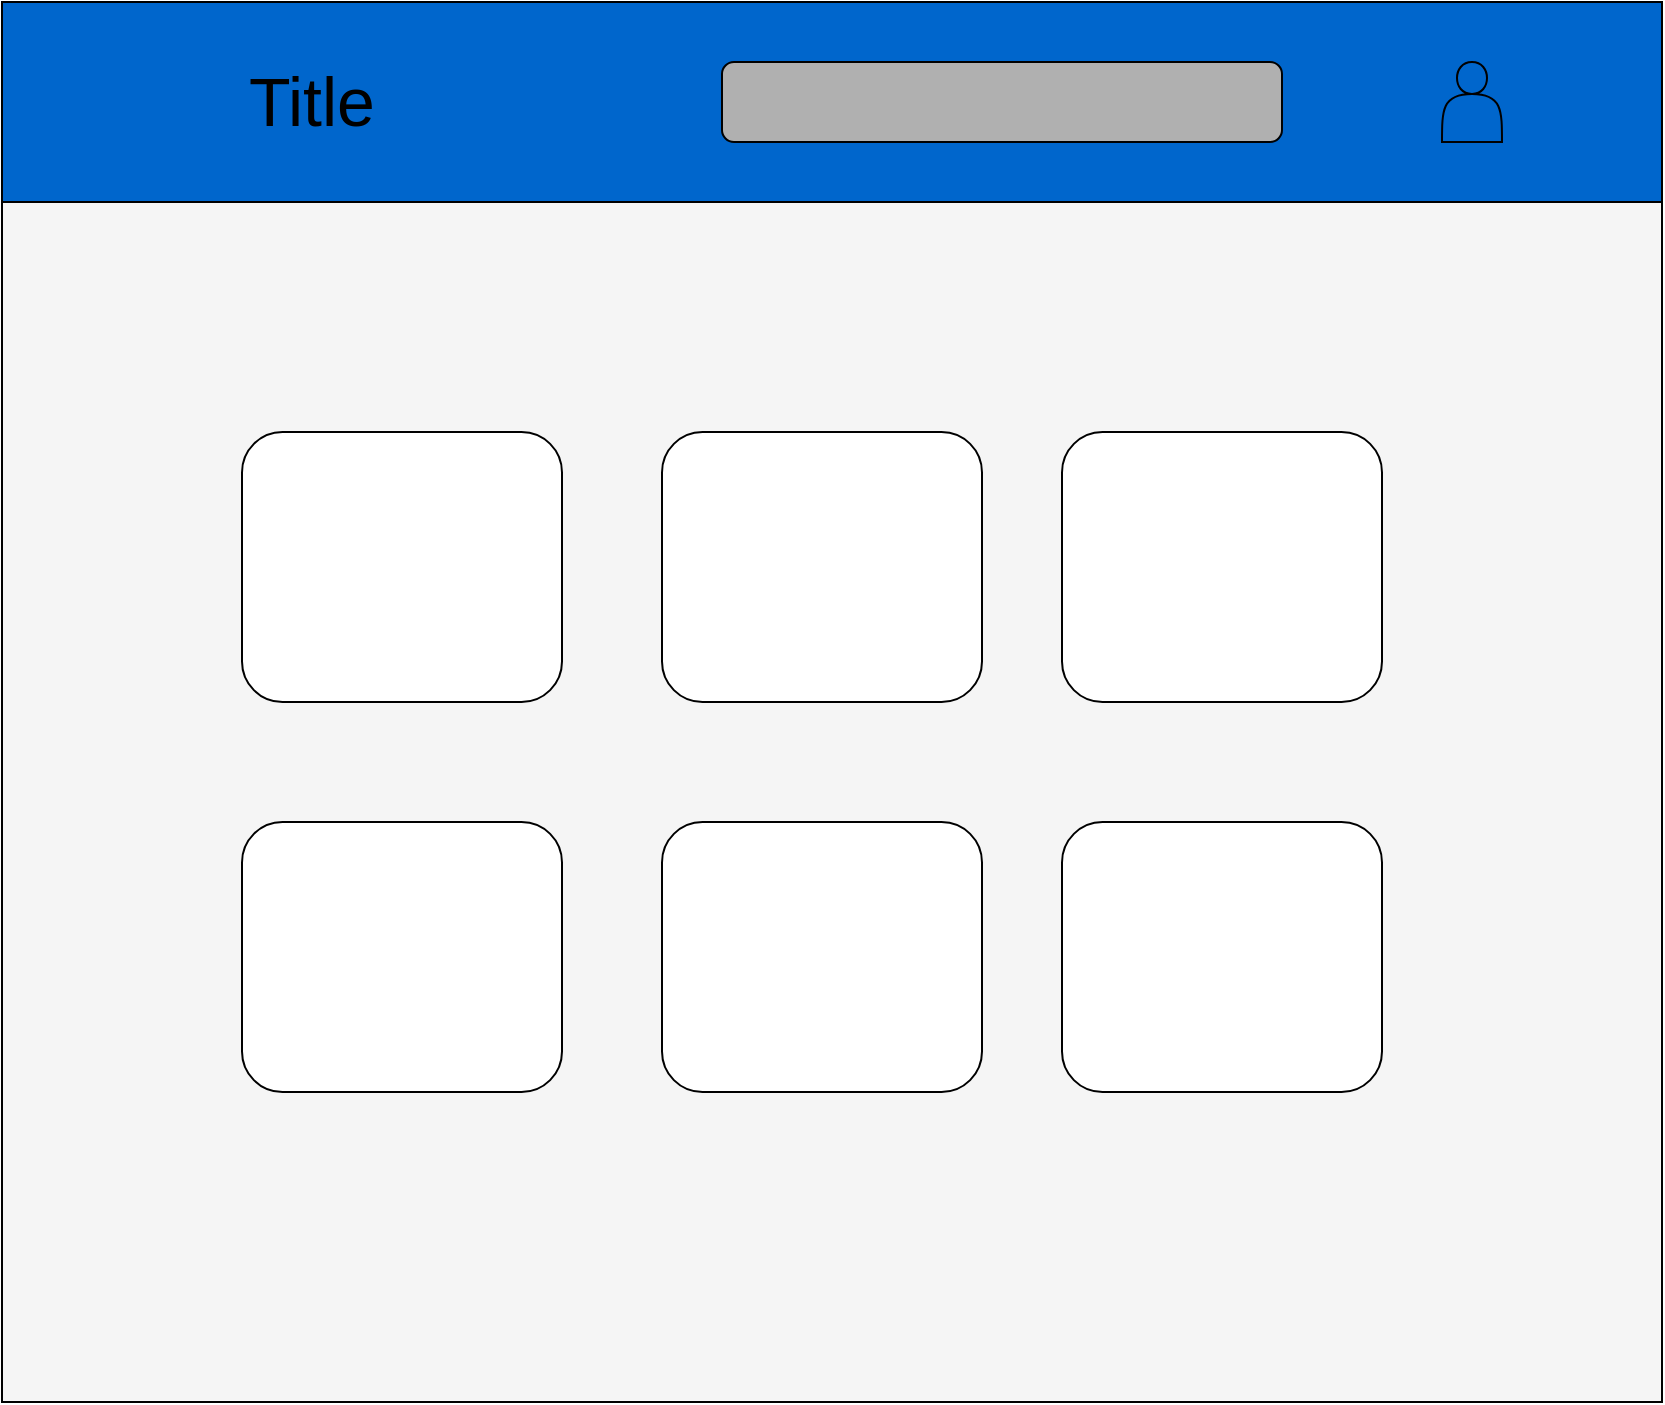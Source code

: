 <mxfile>
    <diagram id="UtecZWzjPOYYkwUr2HrU" name="Page-1">
        <mxGraphModel dx="326" dy="357" grid="1" gridSize="10" guides="1" tooltips="1" connect="1" arrows="1" fold="1" page="1" pageScale="1" pageWidth="827" pageHeight="1169" math="0" shadow="0">
            <root>
                <mxCell id="0"/>
                <mxCell id="1" parent="0"/>
                <mxCell id="0KkjJYdTAIR5asY3VPLA-1" value="" style="rounded=0;whiteSpace=wrap;html=1;fillColor=#F5F5F5;" parent="1" vertex="1">
                    <mxGeometry x="10" y="60" width="830" height="700" as="geometry"/>
                </mxCell>
                <mxCell id="0KkjJYdTAIR5asY3VPLA-2" value="" style="rounded=0;whiteSpace=wrap;html=1;fillColor=#0066CC;" parent="1" vertex="1">
                    <mxGeometry x="10" y="60" width="830" height="100" as="geometry"/>
                </mxCell>
                <mxCell id="0KkjJYdTAIR5asY3VPLA-3" value="" style="rounded=1;whiteSpace=wrap;html=1;fillColor=#FFFFFF;" parent="1" vertex="1">
                    <mxGeometry x="130" y="275" width="160" height="135" as="geometry"/>
                </mxCell>
                <mxCell id="0KkjJYdTAIR5asY3VPLA-15" value="" style="shape=image;html=1;verticalAlign=top;verticalLabelPosition=bottom;labelBackgroundColor=#ffffff;imageAspect=0;aspect=fixed;image=https://cdn1.iconfinder.com/data/icons/locations-redesign/48/Games1-128.png;fillColor=#99FF99;" vertex="1" parent="1">
                    <mxGeometry x="30" y="65" width="90" height="90" as="geometry"/>
                </mxCell>
                <mxCell id="0KkjJYdTAIR5asY3VPLA-16" value="&lt;span style=&quot;font-size: 34px&quot;&gt;Title&lt;/span&gt;" style="text;html=1;strokeColor=none;fillColor=none;align=center;verticalAlign=middle;whiteSpace=wrap;rounded=0;" vertex="1" parent="1">
                    <mxGeometry x="120" y="95" width="90" height="30" as="geometry"/>
                </mxCell>
                <mxCell id="0KkjJYdTAIR5asY3VPLA-25" value="" style="rounded=1;whiteSpace=wrap;html=1;fillColor=#B0B0B0;" vertex="1" parent="1">
                    <mxGeometry x="370" y="90" width="280" height="40" as="geometry"/>
                </mxCell>
                <mxCell id="0KkjJYdTAIR5asY3VPLA-26" value="" style="shape=image;html=1;verticalAlign=top;verticalLabelPosition=bottom;labelBackgroundColor=#ffffff;imageAspect=0;aspect=fixed;image=https://cdn3.iconfinder.com/data/icons/google-material-design-icons/48/ic_search_48px-128.png;fillColor=#333333;fontColor=#FFFFFF;" vertex="1" parent="1">
                    <mxGeometry x="610" y="97.5" width="25" height="25" as="geometry"/>
                </mxCell>
                <mxCell id="0KkjJYdTAIR5asY3VPLA-27" value="" style="shape=image;html=1;verticalAlign=top;verticalLabelPosition=bottom;labelBackgroundColor=#ffffff;imageAspect=0;aspect=fixed;image=https://cdn4.iconfinder.com/data/icons/glyphs/24/icons_settings-128.png;fontColor=#FFFFFF;fillColor=#B0B0B0;" vertex="1" parent="1">
                    <mxGeometry x="770" y="85" width="50" height="50" as="geometry"/>
                </mxCell>
                <mxCell id="0KkjJYdTAIR5asY3VPLA-28" value="" style="shape=image;html=1;verticalAlign=top;verticalLabelPosition=bottom;labelBackgroundColor=#ffffff;imageAspect=0;aspect=fixed;image=https://cdn4.iconfinder.com/data/icons/basic-ui-2-line/32/bell-dot-notification-notify-ring-128.png;fontColor=#FFFFFF;fillColor=#B0B0B0;" vertex="1" parent="1">
                    <mxGeometry x="670" y="85" width="50" height="50" as="geometry"/>
                </mxCell>
                <mxCell id="0KkjJYdTAIR5asY3VPLA-30" value="" style="shape=actor;whiteSpace=wrap;html=1;fontColor=#FFFFFF;fillColor=none;" vertex="1" parent="1">
                    <mxGeometry x="730" y="90" width="30" height="40" as="geometry"/>
                </mxCell>
                <mxCell id="0KkjJYdTAIR5asY3VPLA-31" value="" style="rounded=1;whiteSpace=wrap;html=1;fillColor=#FFFFFF;" vertex="1" parent="1">
                    <mxGeometry x="340" y="275" width="160" height="135" as="geometry"/>
                </mxCell>
                <mxCell id="0KkjJYdTAIR5asY3VPLA-32" value="" style="rounded=1;whiteSpace=wrap;html=1;fillColor=#FFFFFF;" vertex="1" parent="1">
                    <mxGeometry x="540" y="275" width="160" height="135" as="geometry"/>
                </mxCell>
                <mxCell id="0KkjJYdTAIR5asY3VPLA-33" value="" style="rounded=1;whiteSpace=wrap;html=1;fillColor=#FFFFFF;" vertex="1" parent="1">
                    <mxGeometry x="540" y="470" width="160" height="135" as="geometry"/>
                </mxCell>
                <mxCell id="0KkjJYdTAIR5asY3VPLA-34" value="" style="rounded=1;whiteSpace=wrap;html=1;fillColor=#FFFFFF;" vertex="1" parent="1">
                    <mxGeometry x="130" y="470" width="160" height="135" as="geometry"/>
                </mxCell>
                <mxCell id="0KkjJYdTAIR5asY3VPLA-35" value="" style="rounded=1;whiteSpace=wrap;html=1;fillColor=#FFFFFF;" vertex="1" parent="1">
                    <mxGeometry x="340" y="470" width="160" height="135" as="geometry"/>
                </mxCell>
            </root>
        </mxGraphModel>
    </diagram>
</mxfile>